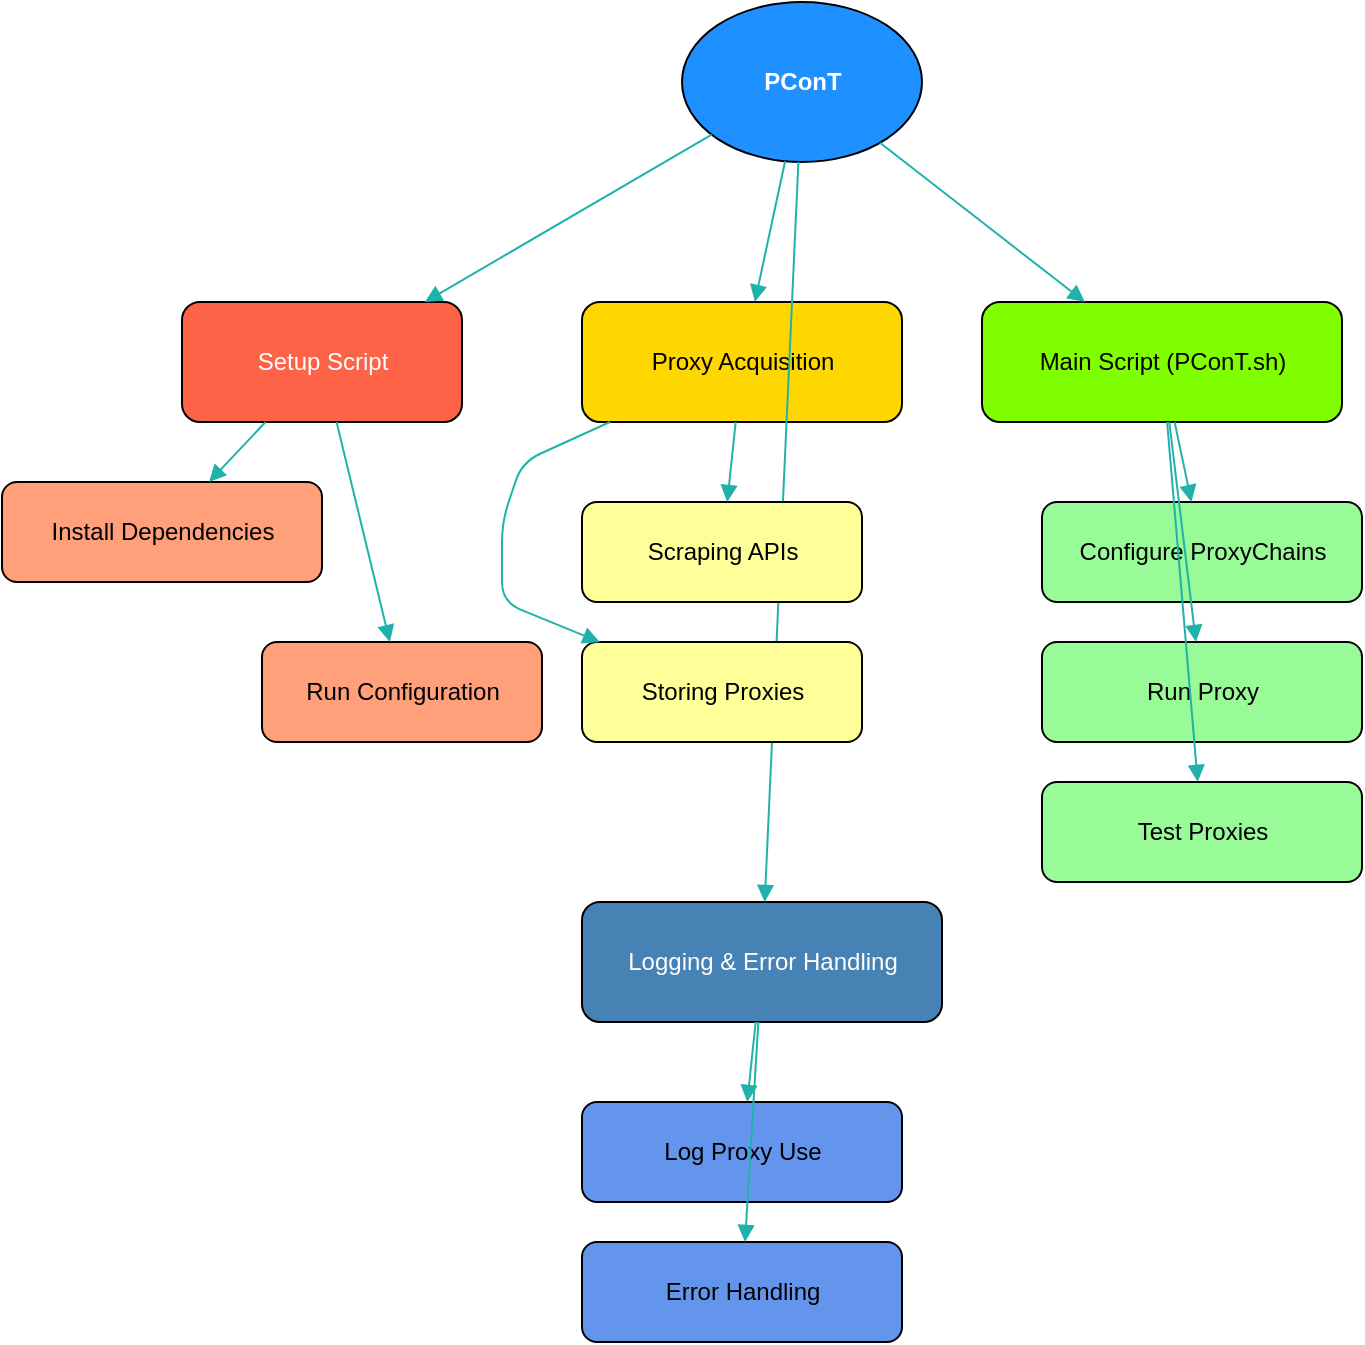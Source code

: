 <mxfile version="24.7.17">
  <diagram id="complexProjectDiagram" name="PConT Complex Project Outline">
    <mxGraphModel dx="1674" dy="764" grid="1" gridSize="10" guides="1" tooltips="1" connect="1" arrows="1" fold="1" page="1" pageScale="1" pageWidth="850" pageHeight="1100" math="0" shadow="0">
      <root>
        <mxCell id="0" />
        <mxCell id="1" parent="0" />
        <mxCell id="2" value="PConT" style="ellipse;html=1;fillColor=#1E90FF;fontColor=#FFFFFF;fontStyle=1;" parent="1" vertex="1">
          <mxGeometry x="400" y="50" width="120" height="80" as="geometry" />
        </mxCell>
        <mxCell id="3" value="Setup Script" style="rounded=1;html=1;fillColor=#FF6347;fontColor=#FFFFFF;" parent="1" vertex="1">
          <mxGeometry x="150" y="200" width="140" height="60" as="geometry" />
        </mxCell>
        <mxCell id="4" value="Proxy Acquisition" style="rounded=1;html=1;fillColor=#FFD700;fontColor=#000000;" parent="1" vertex="1">
          <mxGeometry x="350" y="200" width="160" height="60" as="geometry" />
        </mxCell>
        <mxCell id="5" value="Main Script (PConT.sh)" style="rounded=1;html=1;fillColor=#7FFF00;fontColor=#000000;" parent="1" vertex="1">
          <mxGeometry x="550" y="200" width="180" height="60" as="geometry" />
        </mxCell>
        <mxCell id="6" value="Logging &amp; Error Handling" style="rounded=1;html=1;fillColor=#4682B4;fontColor=#FFFFFF;" parent="1" vertex="1">
          <mxGeometry x="350" y="500" width="180" height="60" as="geometry" />
        </mxCell>
        <mxCell id="7" style="endArrow=block;strokeColor=#20B2AA;" parent="1" source="2" target="3" edge="1">
          <mxGeometry relative="1" as="geometry" />
        </mxCell>
        <mxCell id="8" style="endArrow=block;strokeColor=#20B2AA;" parent="1" source="2" target="4" edge="1">
          <mxGeometry relative="1" as="geometry" />
        </mxCell>
        <mxCell id="9" style="endArrow=block;strokeColor=#20B2AA;" parent="1" source="2" target="5" edge="1">
          <mxGeometry relative="1" as="geometry" />
        </mxCell>
        <mxCell id="10" style="endArrow=block;strokeColor=#20B2AA;" parent="1" source="2" target="6" edge="1">
          <mxGeometry relative="1" as="geometry" />
        </mxCell>
        <mxCell id="11" value="Install Dependencies" style="rounded=1;html=1;fillColor=#FFA07A;fontColor=#000000;" parent="1" vertex="1">
          <mxGeometry x="60" y="290" width="160" height="50" as="geometry" />
        </mxCell>
        <mxCell id="12" value="Run Configuration" style="rounded=1;html=1;fillColor=#FFA07A;fontColor=#000000;" parent="1" vertex="1">
          <mxGeometry x="190" y="370" width="140" height="50" as="geometry" />
        </mxCell>
        <mxCell id="13" style="endArrow=block;strokeColor=#20B2AA;" parent="1" source="3" target="11" edge="1">
          <mxGeometry relative="1" as="geometry" />
        </mxCell>
        <mxCell id="14" style="endArrow=block;strokeColor=#20B2AA;" parent="1" source="3" target="12" edge="1">
          <mxGeometry relative="1" as="geometry" />
        </mxCell>
        <mxCell id="15" value="Scraping APIs" style="rounded=1;html=1;fillColor=#FFFF99;fontColor=#000000;" parent="1" vertex="1">
          <mxGeometry x="350" y="300" width="140" height="50" as="geometry" />
        </mxCell>
        <mxCell id="16" value="Storing Proxies" style="rounded=1;html=1;fillColor=#FFFF99;fontColor=#000000;" parent="1" vertex="1">
          <mxGeometry x="350" y="370" width="140" height="50" as="geometry" />
        </mxCell>
        <mxCell id="17" style="endArrow=block;strokeColor=#20B2AA;" parent="1" source="4" target="15" edge="1">
          <mxGeometry relative="1" as="geometry" />
        </mxCell>
        <mxCell id="18" style="endArrow=block;strokeColor=#20B2AA;" parent="1" source="4" target="16" edge="1">
          <mxGeometry relative="1" as="geometry">
            <Array as="points">
              <mxPoint x="320" y="280" />
              <mxPoint x="310" y="310" />
              <mxPoint x="310" y="350" />
            </Array>
          </mxGeometry>
        </mxCell>
        <mxCell id="19" value="Configure ProxyChains" style="rounded=1;html=1;fillColor=#98FB98;fontColor=#000000;" parent="1" vertex="1">
          <mxGeometry x="580" y="300" width="160" height="50" as="geometry" />
        </mxCell>
        <mxCell id="20" value="Run Proxy" style="rounded=1;html=1;fillColor=#98FB98;fontColor=#000000;" parent="1" vertex="1">
          <mxGeometry x="580" y="370" width="160" height="50" as="geometry" />
        </mxCell>
        <mxCell id="21" value="Test Proxies" style="rounded=1;html=1;fillColor=#98FB98;fontColor=#000000;" parent="1" vertex="1">
          <mxGeometry x="580" y="440" width="160" height="50" as="geometry" />
        </mxCell>
        <mxCell id="22" style="endArrow=block;strokeColor=#20B2AA;" parent="1" source="5" target="19" edge="1">
          <mxGeometry relative="1" as="geometry" />
        </mxCell>
        <mxCell id="23" style="endArrow=block;strokeColor=#20B2AA;" parent="1" source="5" target="20" edge="1">
          <mxGeometry relative="1" as="geometry" />
        </mxCell>
        <mxCell id="24" style="endArrow=block;strokeColor=#20B2AA;" parent="1" source="5" target="21" edge="1">
          <mxGeometry relative="1" as="geometry" />
        </mxCell>
        <mxCell id="25" value="Log Proxy Use" style="rounded=1;html=1;fillColor=#6495ED;fontColor=#000000;" parent="1" vertex="1">
          <mxGeometry x="350" y="600" width="160" height="50" as="geometry" />
        </mxCell>
        <mxCell id="26" value="Error Handling" style="rounded=1;html=1;fillColor=#6495ED;fontColor=#000000;" parent="1" vertex="1">
          <mxGeometry x="350" y="670" width="160" height="50" as="geometry" />
        </mxCell>
        <mxCell id="27" style="endArrow=block;strokeColor=#20B2AA;" parent="1" source="6" target="25" edge="1">
          <mxGeometry relative="1" as="geometry" />
        </mxCell>
        <mxCell id="28" style="endArrow=block;strokeColor=#20B2AA;" parent="1" source="6" target="26" edge="1">
          <mxGeometry relative="1" as="geometry" />
        </mxCell>
      </root>
    </mxGraphModel>
  </diagram>
</mxfile>
